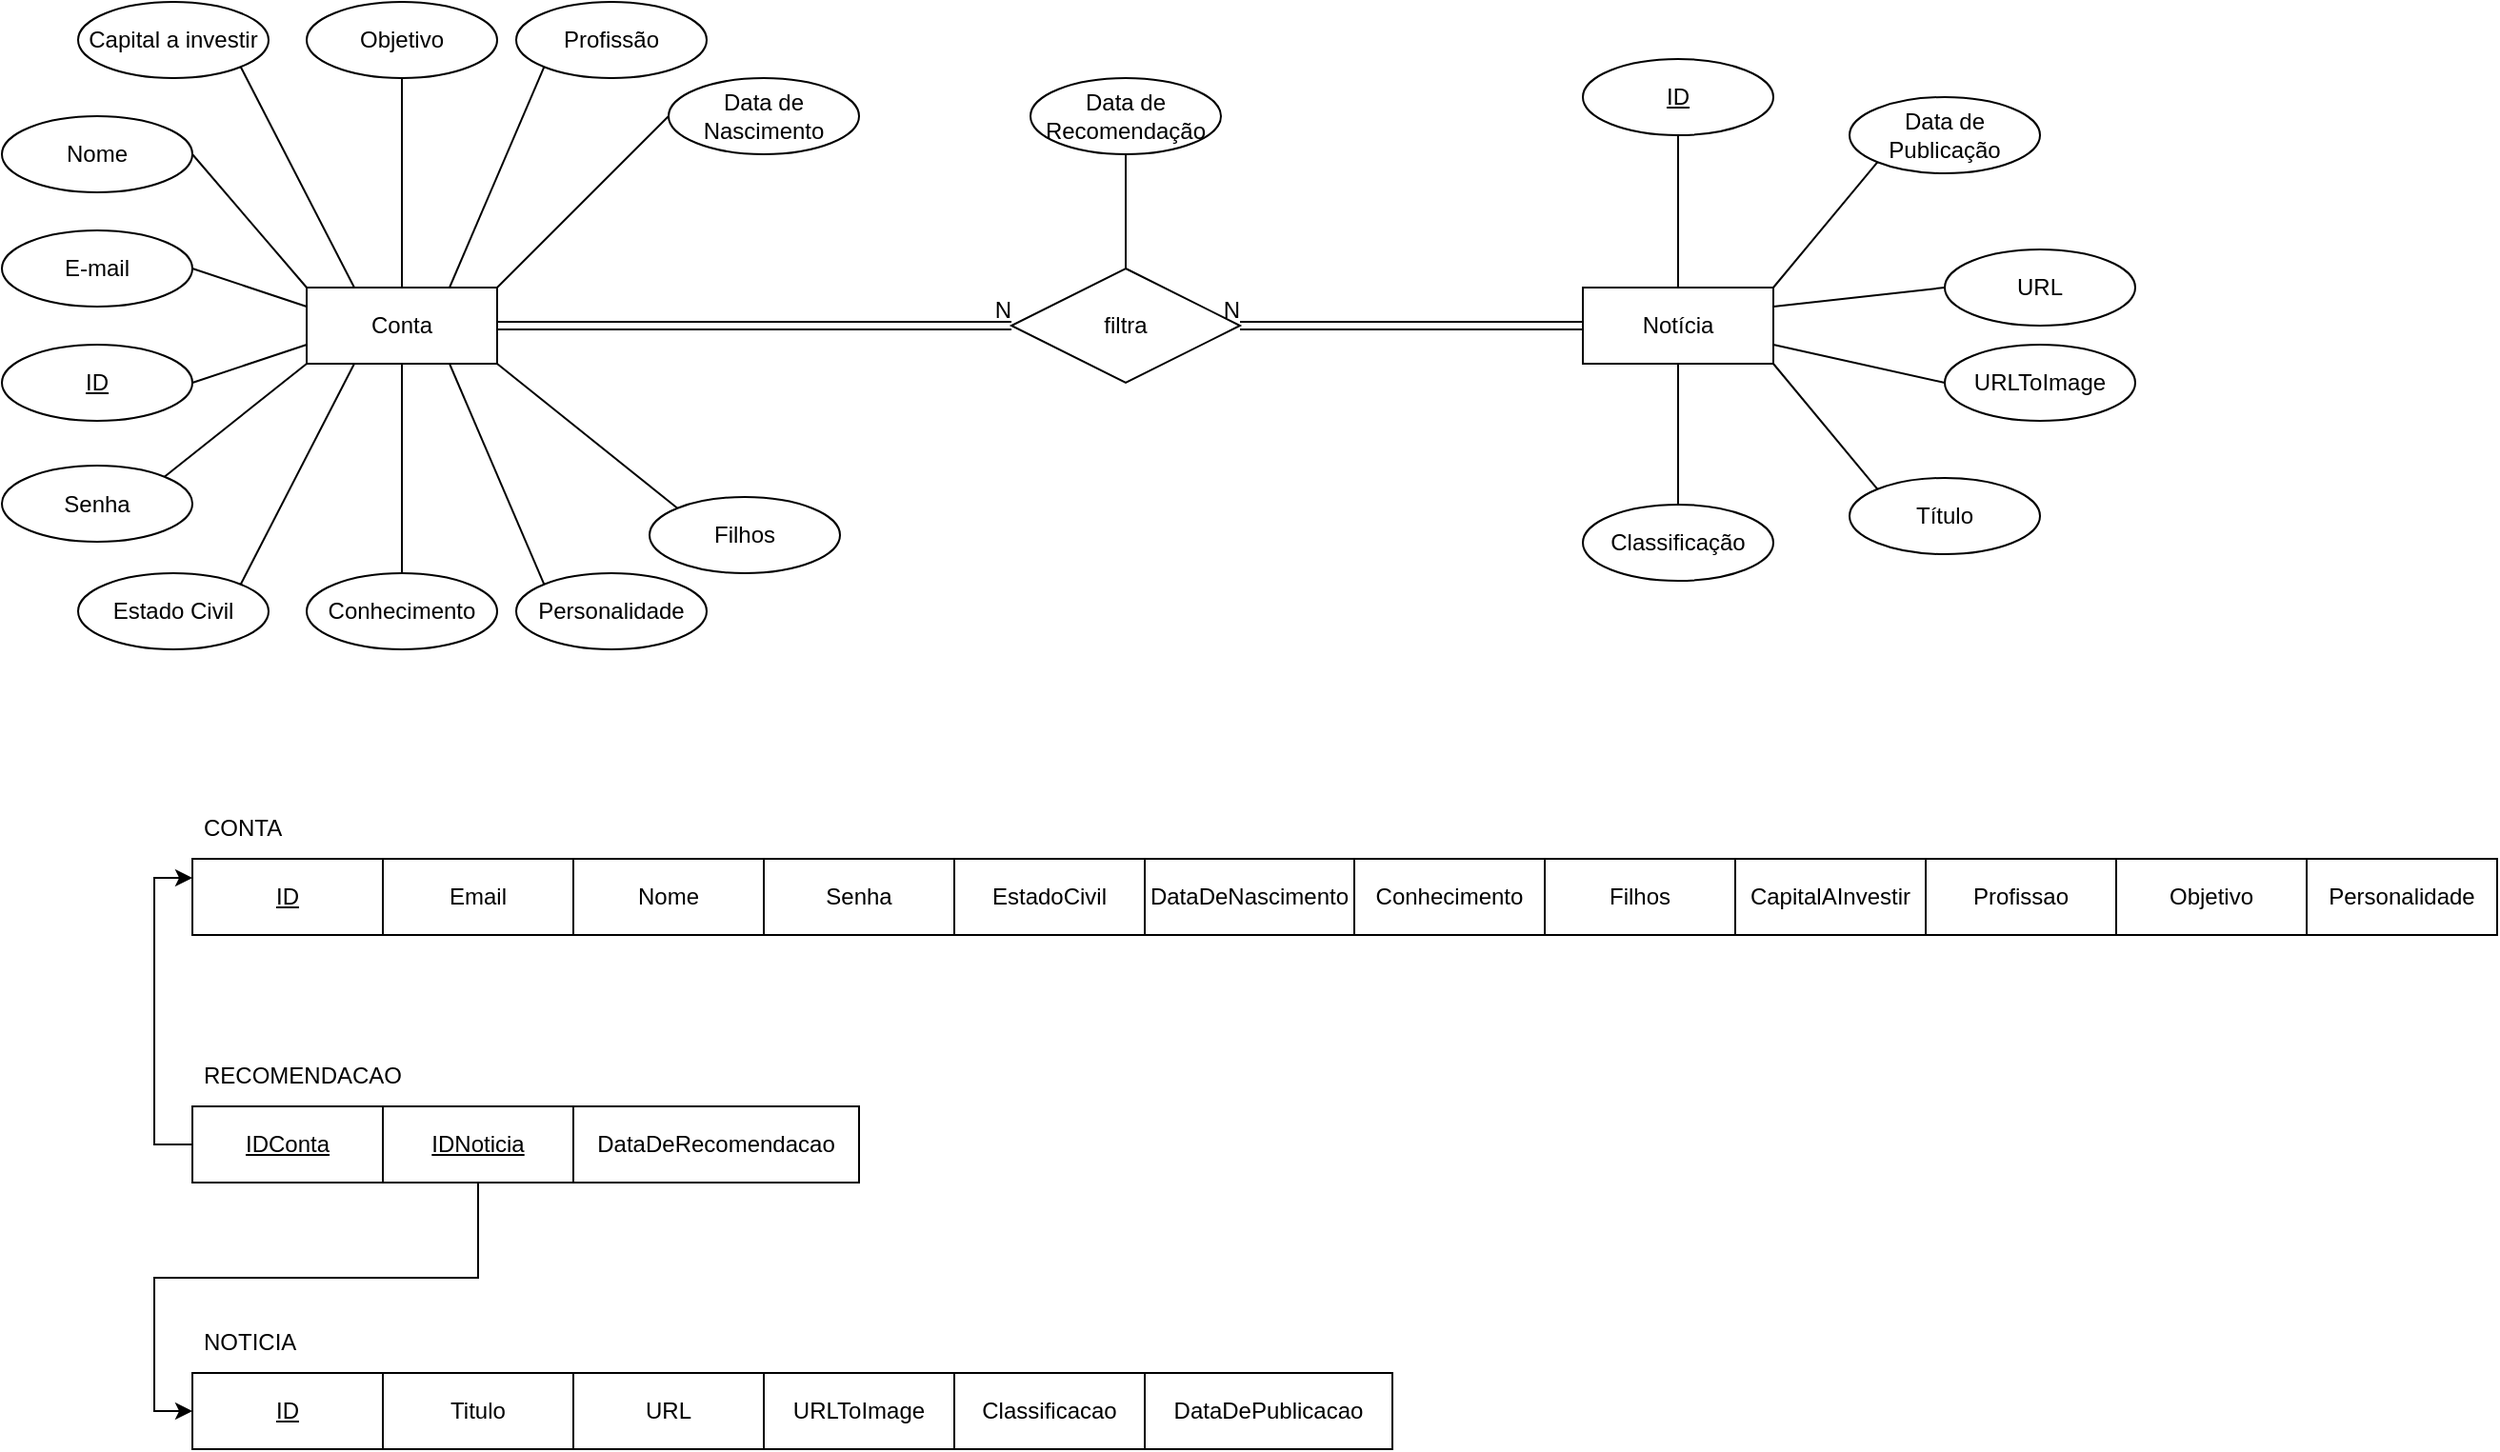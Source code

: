 <mxfile version="15.7.0" type="github">
  <diagram id="CG8pMDrgrCGK4n2Mi_GC" name="Page-1">
    <mxGraphModel dx="526" dy="385" grid="1" gridSize="10" guides="1" tooltips="1" connect="1" arrows="1" fold="1" page="1" pageScale="1" pageWidth="1169" pageHeight="827" math="0" shadow="0">
      <root>
        <mxCell id="0" />
        <mxCell id="1" parent="0" />
        <mxCell id="JoLHgIhphN0CdHrXgJjg-2" value="Capital a investir&lt;br&gt;" style="ellipse;whiteSpace=wrap;html=1;align=center;" vertex="1" parent="1">
          <mxGeometry x="60" y="150" width="100" height="40" as="geometry" />
        </mxCell>
        <mxCell id="JoLHgIhphN0CdHrXgJjg-3" value="Nome" style="ellipse;whiteSpace=wrap;html=1;align=center;" vertex="1" parent="1">
          <mxGeometry x="20" y="210" width="100" height="40" as="geometry" />
        </mxCell>
        <mxCell id="JoLHgIhphN0CdHrXgJjg-4" value="Objetivo" style="ellipse;whiteSpace=wrap;html=1;align=center;" vertex="1" parent="1">
          <mxGeometry x="180" y="150" width="100" height="40" as="geometry" />
        </mxCell>
        <mxCell id="JoLHgIhphN0CdHrXgJjg-5" value="Profissão" style="ellipse;whiteSpace=wrap;html=1;align=center;" vertex="1" parent="1">
          <mxGeometry x="290" y="150" width="100" height="40" as="geometry" />
        </mxCell>
        <mxCell id="JoLHgIhphN0CdHrXgJjg-7" value="Filhos" style="ellipse;whiteSpace=wrap;html=1;align=center;" vertex="1" parent="1">
          <mxGeometry x="360" y="410" width="100" height="40" as="geometry" />
        </mxCell>
        <mxCell id="JoLHgIhphN0CdHrXgJjg-8" value="Data de Nascimento" style="ellipse;whiteSpace=wrap;html=1;align=center;" vertex="1" parent="1">
          <mxGeometry x="370" y="190" width="100" height="40" as="geometry" />
        </mxCell>
        <mxCell id="JoLHgIhphN0CdHrXgJjg-9" value="Personalidade" style="ellipse;whiteSpace=wrap;html=1;align=center;" vertex="1" parent="1">
          <mxGeometry x="290" y="450" width="100" height="40" as="geometry" />
        </mxCell>
        <mxCell id="JoLHgIhphN0CdHrXgJjg-10" value="Conhecimento" style="ellipse;whiteSpace=wrap;html=1;align=center;" vertex="1" parent="1">
          <mxGeometry x="180" y="450" width="100" height="40" as="geometry" />
        </mxCell>
        <mxCell id="JoLHgIhphN0CdHrXgJjg-11" value="Estado Civil" style="ellipse;whiteSpace=wrap;html=1;align=center;" vertex="1" parent="1">
          <mxGeometry x="60" y="450" width="100" height="40" as="geometry" />
        </mxCell>
        <mxCell id="JoLHgIhphN0CdHrXgJjg-12" value="Senha" style="ellipse;whiteSpace=wrap;html=1;align=center;" vertex="1" parent="1">
          <mxGeometry x="20" y="393.5" width="100" height="40" as="geometry" />
        </mxCell>
        <mxCell id="JoLHgIhphN0CdHrXgJjg-13" value="Conta" style="whiteSpace=wrap;html=1;align=center;" vertex="1" parent="1">
          <mxGeometry x="180" y="300" width="100" height="40" as="geometry" />
        </mxCell>
        <mxCell id="JoLHgIhphN0CdHrXgJjg-14" value="E-mail" style="ellipse;whiteSpace=wrap;html=1;align=center;" vertex="1" parent="1">
          <mxGeometry x="20" y="270" width="100" height="40" as="geometry" />
        </mxCell>
        <mxCell id="JoLHgIhphN0CdHrXgJjg-16" value="ID" style="ellipse;whiteSpace=wrap;html=1;align=center;fontStyle=4;" vertex="1" parent="1">
          <mxGeometry x="20" y="330" width="100" height="40" as="geometry" />
        </mxCell>
        <mxCell id="JoLHgIhphN0CdHrXgJjg-17" value="" style="endArrow=none;html=1;rounded=0;entryX=1;entryY=0.5;entryDx=0;entryDy=0;exitX=0;exitY=0;exitDx=0;exitDy=0;" edge="1" parent="1" source="JoLHgIhphN0CdHrXgJjg-13" target="JoLHgIhphN0CdHrXgJjg-3">
          <mxGeometry relative="1" as="geometry">
            <mxPoint x="200" y="330" as="sourcePoint" />
            <mxPoint x="360" y="330" as="targetPoint" />
          </mxGeometry>
        </mxCell>
        <mxCell id="JoLHgIhphN0CdHrXgJjg-18" value="" style="endArrow=none;html=1;rounded=0;exitX=1;exitY=1;exitDx=0;exitDy=0;entryX=0.25;entryY=0;entryDx=0;entryDy=0;" edge="1" parent="1" source="JoLHgIhphN0CdHrXgJjg-2" target="JoLHgIhphN0CdHrXgJjg-13">
          <mxGeometry relative="1" as="geometry">
            <mxPoint x="200" y="330" as="sourcePoint" />
            <mxPoint x="360" y="330" as="targetPoint" />
          </mxGeometry>
        </mxCell>
        <mxCell id="JoLHgIhphN0CdHrXgJjg-19" value="" style="endArrow=none;html=1;rounded=0;entryX=0.5;entryY=1;entryDx=0;entryDy=0;exitX=0.5;exitY=0;exitDx=0;exitDy=0;" edge="1" parent="1" source="JoLHgIhphN0CdHrXgJjg-13" target="JoLHgIhphN0CdHrXgJjg-4">
          <mxGeometry relative="1" as="geometry">
            <mxPoint x="200" y="330" as="sourcePoint" />
            <mxPoint x="360" y="330" as="targetPoint" />
          </mxGeometry>
        </mxCell>
        <mxCell id="JoLHgIhphN0CdHrXgJjg-20" value="" style="endArrow=none;html=1;rounded=0;entryX=0;entryY=1;entryDx=0;entryDy=0;exitX=0.75;exitY=0;exitDx=0;exitDy=0;" edge="1" parent="1" source="JoLHgIhphN0CdHrXgJjg-13" target="JoLHgIhphN0CdHrXgJjg-5">
          <mxGeometry relative="1" as="geometry">
            <mxPoint x="200" y="330" as="sourcePoint" />
            <mxPoint x="360" y="330" as="targetPoint" />
          </mxGeometry>
        </mxCell>
        <mxCell id="JoLHgIhphN0CdHrXgJjg-21" value="" style="endArrow=none;html=1;rounded=0;entryX=0;entryY=0.5;entryDx=0;entryDy=0;exitX=1;exitY=0;exitDx=0;exitDy=0;" edge="1" parent="1" source="JoLHgIhphN0CdHrXgJjg-13" target="JoLHgIhphN0CdHrXgJjg-8">
          <mxGeometry relative="1" as="geometry">
            <mxPoint x="200" y="330" as="sourcePoint" />
            <mxPoint x="360" y="330" as="targetPoint" />
          </mxGeometry>
        </mxCell>
        <mxCell id="JoLHgIhphN0CdHrXgJjg-22" value="" style="endArrow=none;html=1;rounded=0;exitX=1;exitY=0.5;exitDx=0;exitDy=0;entryX=0;entryY=0.25;entryDx=0;entryDy=0;" edge="1" parent="1" source="JoLHgIhphN0CdHrXgJjg-14" target="JoLHgIhphN0CdHrXgJjg-13">
          <mxGeometry relative="1" as="geometry">
            <mxPoint x="200" y="330" as="sourcePoint" />
            <mxPoint x="360" y="330" as="targetPoint" />
          </mxGeometry>
        </mxCell>
        <mxCell id="JoLHgIhphN0CdHrXgJjg-23" value="" style="endArrow=none;html=1;rounded=0;exitX=1;exitY=0.5;exitDx=0;exitDy=0;entryX=0;entryY=0.75;entryDx=0;entryDy=0;" edge="1" parent="1" source="JoLHgIhphN0CdHrXgJjg-16" target="JoLHgIhphN0CdHrXgJjg-13">
          <mxGeometry relative="1" as="geometry">
            <mxPoint x="200" y="330" as="sourcePoint" />
            <mxPoint x="360" y="330" as="targetPoint" />
          </mxGeometry>
        </mxCell>
        <mxCell id="JoLHgIhphN0CdHrXgJjg-24" value="" style="endArrow=none;html=1;rounded=0;exitX=1;exitY=0;exitDx=0;exitDy=0;entryX=0;entryY=1;entryDx=0;entryDy=0;" edge="1" parent="1" source="JoLHgIhphN0CdHrXgJjg-12" target="JoLHgIhphN0CdHrXgJjg-13">
          <mxGeometry relative="1" as="geometry">
            <mxPoint x="200" y="330" as="sourcePoint" />
            <mxPoint x="360" y="330" as="targetPoint" />
          </mxGeometry>
        </mxCell>
        <mxCell id="JoLHgIhphN0CdHrXgJjg-25" value="" style="endArrow=none;html=1;rounded=0;exitX=1;exitY=0;exitDx=0;exitDy=0;entryX=0.25;entryY=1;entryDx=0;entryDy=0;" edge="1" parent="1" source="JoLHgIhphN0CdHrXgJjg-11" target="JoLHgIhphN0CdHrXgJjg-13">
          <mxGeometry relative="1" as="geometry">
            <mxPoint x="200" y="330" as="sourcePoint" />
            <mxPoint x="360" y="330" as="targetPoint" />
          </mxGeometry>
        </mxCell>
        <mxCell id="JoLHgIhphN0CdHrXgJjg-26" value="" style="endArrow=none;html=1;rounded=0;exitX=0.5;exitY=1;exitDx=0;exitDy=0;entryX=0.5;entryY=0;entryDx=0;entryDy=0;" edge="1" parent="1" source="JoLHgIhphN0CdHrXgJjg-13" target="JoLHgIhphN0CdHrXgJjg-10">
          <mxGeometry relative="1" as="geometry">
            <mxPoint x="200" y="330" as="sourcePoint" />
            <mxPoint x="360" y="330" as="targetPoint" />
          </mxGeometry>
        </mxCell>
        <mxCell id="JoLHgIhphN0CdHrXgJjg-27" value="" style="endArrow=none;html=1;rounded=0;exitX=0.75;exitY=1;exitDx=0;exitDy=0;entryX=0;entryY=0;entryDx=0;entryDy=0;" edge="1" parent="1" source="JoLHgIhphN0CdHrXgJjg-13" target="JoLHgIhphN0CdHrXgJjg-9">
          <mxGeometry relative="1" as="geometry">
            <mxPoint x="280" y="340" as="sourcePoint" />
            <mxPoint x="440" y="340" as="targetPoint" />
          </mxGeometry>
        </mxCell>
        <mxCell id="JoLHgIhphN0CdHrXgJjg-28" value="" style="endArrow=none;html=1;rounded=0;entryX=0;entryY=0;entryDx=0;entryDy=0;" edge="1" parent="1" target="JoLHgIhphN0CdHrXgJjg-7">
          <mxGeometry relative="1" as="geometry">
            <mxPoint x="280" y="340" as="sourcePoint" />
            <mxPoint x="440" y="340" as="targetPoint" />
          </mxGeometry>
        </mxCell>
        <mxCell id="JoLHgIhphN0CdHrXgJjg-29" value="filtra" style="shape=rhombus;perimeter=rhombusPerimeter;whiteSpace=wrap;html=1;align=center;" vertex="1" parent="1">
          <mxGeometry x="550" y="290" width="120" height="60" as="geometry" />
        </mxCell>
        <mxCell id="JoLHgIhphN0CdHrXgJjg-30" value="" style="shape=link;html=1;rounded=0;exitX=1;exitY=0.5;exitDx=0;exitDy=0;entryX=0;entryY=0.5;entryDx=0;entryDy=0;" edge="1" parent="1" source="JoLHgIhphN0CdHrXgJjg-13" target="JoLHgIhphN0CdHrXgJjg-29">
          <mxGeometry relative="1" as="geometry">
            <mxPoint x="410" y="300" as="sourcePoint" />
            <mxPoint x="570" y="300" as="targetPoint" />
          </mxGeometry>
        </mxCell>
        <mxCell id="JoLHgIhphN0CdHrXgJjg-31" value="N" style="resizable=0;html=1;align=right;verticalAlign=bottom;" connectable="0" vertex="1" parent="JoLHgIhphN0CdHrXgJjg-30">
          <mxGeometry x="1" relative="1" as="geometry" />
        </mxCell>
        <mxCell id="JoLHgIhphN0CdHrXgJjg-32" value="Data de Recomendação" style="ellipse;whiteSpace=wrap;html=1;align=center;" vertex="1" parent="1">
          <mxGeometry x="560" y="190" width="100" height="40" as="geometry" />
        </mxCell>
        <mxCell id="JoLHgIhphN0CdHrXgJjg-33" value="" style="endArrow=none;html=1;rounded=0;exitX=0.5;exitY=1;exitDx=0;exitDy=0;entryX=0.5;entryY=0;entryDx=0;entryDy=0;" edge="1" parent="1" source="JoLHgIhphN0CdHrXgJjg-32" target="JoLHgIhphN0CdHrXgJjg-29">
          <mxGeometry relative="1" as="geometry">
            <mxPoint x="690" y="310" as="sourcePoint" />
            <mxPoint x="850" y="310" as="targetPoint" />
          </mxGeometry>
        </mxCell>
        <mxCell id="JoLHgIhphN0CdHrXgJjg-34" value="Notícia" style="whiteSpace=wrap;html=1;align=center;" vertex="1" parent="1">
          <mxGeometry x="850" y="300" width="100" height="40" as="geometry" />
        </mxCell>
        <mxCell id="JoLHgIhphN0CdHrXgJjg-35" value="" style="shape=link;html=1;rounded=0;entryX=1;entryY=0.5;entryDx=0;entryDy=0;exitX=0;exitY=0.5;exitDx=0;exitDy=0;" edge="1" parent="1" source="JoLHgIhphN0CdHrXgJjg-34" target="JoLHgIhphN0CdHrXgJjg-29">
          <mxGeometry relative="1" as="geometry">
            <mxPoint x="800" y="360" as="sourcePoint" />
            <mxPoint x="800" y="300" as="targetPoint" />
          </mxGeometry>
        </mxCell>
        <mxCell id="JoLHgIhphN0CdHrXgJjg-36" value="N" style="resizable=0;html=1;align=right;verticalAlign=bottom;" connectable="0" vertex="1" parent="JoLHgIhphN0CdHrXgJjg-35">
          <mxGeometry x="1" relative="1" as="geometry" />
        </mxCell>
        <mxCell id="JoLHgIhphN0CdHrXgJjg-37" value="ID" style="ellipse;whiteSpace=wrap;html=1;align=center;fontStyle=4;" vertex="1" parent="1">
          <mxGeometry x="850" y="180" width="100" height="40" as="geometry" />
        </mxCell>
        <mxCell id="JoLHgIhphN0CdHrXgJjg-38" value="Data de Publicação" style="ellipse;whiteSpace=wrap;html=1;align=center;" vertex="1" parent="1">
          <mxGeometry x="990" y="200" width="100" height="40" as="geometry" />
        </mxCell>
        <mxCell id="JoLHgIhphN0CdHrXgJjg-39" value="URL" style="ellipse;whiteSpace=wrap;html=1;align=center;" vertex="1" parent="1">
          <mxGeometry x="1040" y="280" width="100" height="40" as="geometry" />
        </mxCell>
        <mxCell id="JoLHgIhphN0CdHrXgJjg-40" value="Título" style="ellipse;whiteSpace=wrap;html=1;align=center;" vertex="1" parent="1">
          <mxGeometry x="990" y="400" width="100" height="40" as="geometry" />
        </mxCell>
        <mxCell id="JoLHgIhphN0CdHrXgJjg-41" value="Classificação" style="ellipse;whiteSpace=wrap;html=1;align=center;" vertex="1" parent="1">
          <mxGeometry x="850" y="414" width="100" height="40" as="geometry" />
        </mxCell>
        <mxCell id="JoLHgIhphN0CdHrXgJjg-42" value="" style="endArrow=none;html=1;rounded=0;exitX=0.5;exitY=1;exitDx=0;exitDy=0;entryX=0.5;entryY=0;entryDx=0;entryDy=0;" edge="1" parent="1" source="JoLHgIhphN0CdHrXgJjg-37" target="JoLHgIhphN0CdHrXgJjg-34">
          <mxGeometry relative="1" as="geometry">
            <mxPoint x="820" y="290" as="sourcePoint" />
            <mxPoint x="980" y="290" as="targetPoint" />
          </mxGeometry>
        </mxCell>
        <mxCell id="JoLHgIhphN0CdHrXgJjg-43" value="" style="endArrow=none;html=1;rounded=0;entryX=0;entryY=1;entryDx=0;entryDy=0;exitX=1;exitY=0;exitDx=0;exitDy=0;" edge="1" parent="1" source="JoLHgIhphN0CdHrXgJjg-34" target="JoLHgIhphN0CdHrXgJjg-38">
          <mxGeometry relative="1" as="geometry">
            <mxPoint x="820" y="290" as="sourcePoint" />
            <mxPoint x="980" y="290" as="targetPoint" />
          </mxGeometry>
        </mxCell>
        <mxCell id="JoLHgIhphN0CdHrXgJjg-44" value="" style="endArrow=none;html=1;rounded=0;entryX=0;entryY=0.5;entryDx=0;entryDy=0;exitX=1;exitY=0.25;exitDx=0;exitDy=0;" edge="1" parent="1" source="JoLHgIhphN0CdHrXgJjg-34" target="JoLHgIhphN0CdHrXgJjg-39">
          <mxGeometry relative="1" as="geometry">
            <mxPoint x="820" y="290" as="sourcePoint" />
            <mxPoint x="980" y="290" as="targetPoint" />
          </mxGeometry>
        </mxCell>
        <mxCell id="JoLHgIhphN0CdHrXgJjg-45" value="" style="endArrow=none;html=1;rounded=0;entryX=0;entryY=0;entryDx=0;entryDy=0;exitX=1;exitY=1;exitDx=0;exitDy=0;" edge="1" parent="1" source="JoLHgIhphN0CdHrXgJjg-34" target="JoLHgIhphN0CdHrXgJjg-40">
          <mxGeometry relative="1" as="geometry">
            <mxPoint x="820" y="290" as="sourcePoint" />
            <mxPoint x="980" y="290" as="targetPoint" />
          </mxGeometry>
        </mxCell>
        <mxCell id="JoLHgIhphN0CdHrXgJjg-46" value="" style="endArrow=none;html=1;rounded=0;exitX=0.5;exitY=1;exitDx=0;exitDy=0;entryX=0.5;entryY=0;entryDx=0;entryDy=0;" edge="1" parent="1" source="JoLHgIhphN0CdHrXgJjg-34" target="JoLHgIhphN0CdHrXgJjg-41">
          <mxGeometry relative="1" as="geometry">
            <mxPoint x="820" y="290" as="sourcePoint" />
            <mxPoint x="980" y="290" as="targetPoint" />
          </mxGeometry>
        </mxCell>
        <mxCell id="JoLHgIhphN0CdHrXgJjg-47" value="URLToImage" style="ellipse;whiteSpace=wrap;html=1;align=center;" vertex="1" parent="1">
          <mxGeometry x="1040" y="330" width="100" height="40" as="geometry" />
        </mxCell>
        <mxCell id="JoLHgIhphN0CdHrXgJjg-48" value="" style="endArrow=none;html=1;rounded=0;exitX=1;exitY=0.75;exitDx=0;exitDy=0;entryX=0;entryY=0.5;entryDx=0;entryDy=0;" edge="1" parent="1" source="JoLHgIhphN0CdHrXgJjg-34" target="JoLHgIhphN0CdHrXgJjg-47">
          <mxGeometry relative="1" as="geometry">
            <mxPoint x="1060" y="330" as="sourcePoint" />
            <mxPoint x="1220" y="330" as="targetPoint" />
          </mxGeometry>
        </mxCell>
        <mxCell id="JoLHgIhphN0CdHrXgJjg-50" value="&lt;u&gt;ID&lt;/u&gt;" style="whiteSpace=wrap;html=1;align=center;" vertex="1" parent="1">
          <mxGeometry x="120" y="600" width="100" height="40" as="geometry" />
        </mxCell>
        <mxCell id="JoLHgIhphN0CdHrXgJjg-51" value="Email" style="whiteSpace=wrap;html=1;align=center;" vertex="1" parent="1">
          <mxGeometry x="220" y="600" width="100" height="40" as="geometry" />
        </mxCell>
        <mxCell id="JoLHgIhphN0CdHrXgJjg-52" value="Nome" style="whiteSpace=wrap;html=1;align=center;" vertex="1" parent="1">
          <mxGeometry x="320" y="600" width="100" height="40" as="geometry" />
        </mxCell>
        <mxCell id="JoLHgIhphN0CdHrXgJjg-53" value="Senha" style="whiteSpace=wrap;html=1;align=center;" vertex="1" parent="1">
          <mxGeometry x="420" y="600" width="100" height="40" as="geometry" />
        </mxCell>
        <mxCell id="JoLHgIhphN0CdHrXgJjg-54" value="EstadoCivil" style="whiteSpace=wrap;html=1;align=center;" vertex="1" parent="1">
          <mxGeometry x="520" y="600" width="100" height="40" as="geometry" />
        </mxCell>
        <mxCell id="JoLHgIhphN0CdHrXgJjg-55" value="DataDeNascimento" style="whiteSpace=wrap;html=1;align=center;" vertex="1" parent="1">
          <mxGeometry x="620" y="600" width="110" height="40" as="geometry" />
        </mxCell>
        <mxCell id="JoLHgIhphN0CdHrXgJjg-56" value="Conhecimento" style="whiteSpace=wrap;html=1;align=center;" vertex="1" parent="1">
          <mxGeometry x="730" y="600" width="100" height="40" as="geometry" />
        </mxCell>
        <mxCell id="JoLHgIhphN0CdHrXgJjg-57" value="Filhos" style="whiteSpace=wrap;html=1;align=center;" vertex="1" parent="1">
          <mxGeometry x="830" y="600" width="100" height="40" as="geometry" />
        </mxCell>
        <mxCell id="JoLHgIhphN0CdHrXgJjg-58" value="CapitalAInvestir" style="whiteSpace=wrap;html=1;align=center;" vertex="1" parent="1">
          <mxGeometry x="930" y="600" width="100" height="40" as="geometry" />
        </mxCell>
        <mxCell id="JoLHgIhphN0CdHrXgJjg-59" value="Profissao" style="whiteSpace=wrap;html=1;align=center;" vertex="1" parent="1">
          <mxGeometry x="1030" y="600" width="100" height="40" as="geometry" />
        </mxCell>
        <mxCell id="JoLHgIhphN0CdHrXgJjg-60" value="Objetivo" style="whiteSpace=wrap;html=1;align=center;" vertex="1" parent="1">
          <mxGeometry x="1130" y="600" width="100" height="40" as="geometry" />
        </mxCell>
        <mxCell id="JoLHgIhphN0CdHrXgJjg-61" value="Personalidade" style="whiteSpace=wrap;html=1;align=center;" vertex="1" parent="1">
          <mxGeometry x="1230" y="600" width="100" height="40" as="geometry" />
        </mxCell>
        <mxCell id="JoLHgIhphN0CdHrXgJjg-62" value="CONTA" style="text;strokeColor=none;fillColor=none;spacingLeft=4;spacingRight=4;overflow=hidden;rotatable=0;points=[[0,0.5],[1,0.5]];portConstraint=eastwest;fontSize=12;" vertex="1" parent="1">
          <mxGeometry x="120" y="570" width="60" height="30" as="geometry" />
        </mxCell>
        <mxCell id="JoLHgIhphN0CdHrXgJjg-63" value="RECOMENDACAO&#xa;" style="text;strokeColor=none;fillColor=none;spacingLeft=4;spacingRight=4;overflow=hidden;rotatable=0;points=[[0,0.5],[1,0.5]];portConstraint=eastwest;fontSize=12;" vertex="1" parent="1">
          <mxGeometry x="120" y="700" width="130" height="30" as="geometry" />
        </mxCell>
        <mxCell id="JoLHgIhphN0CdHrXgJjg-75" style="edgeStyle=orthogonalEdgeStyle;rounded=0;orthogonalLoop=1;jettySize=auto;html=1;entryX=0;entryY=0.25;entryDx=0;entryDy=0;" edge="1" parent="1" source="JoLHgIhphN0CdHrXgJjg-64" target="JoLHgIhphN0CdHrXgJjg-50">
          <mxGeometry relative="1" as="geometry">
            <Array as="points">
              <mxPoint x="100" y="750" />
              <mxPoint x="100" y="610" />
            </Array>
          </mxGeometry>
        </mxCell>
        <mxCell id="JoLHgIhphN0CdHrXgJjg-64" value="&lt;u&gt;IDConta&lt;/u&gt;" style="whiteSpace=wrap;html=1;align=center;" vertex="1" parent="1">
          <mxGeometry x="120" y="730" width="100" height="40" as="geometry" />
        </mxCell>
        <mxCell id="JoLHgIhphN0CdHrXgJjg-76" style="edgeStyle=orthogonalEdgeStyle;rounded=0;orthogonalLoop=1;jettySize=auto;html=1;entryX=0;entryY=0.5;entryDx=0;entryDy=0;" edge="1" parent="1" source="JoLHgIhphN0CdHrXgJjg-65" target="JoLHgIhphN0CdHrXgJjg-67">
          <mxGeometry relative="1" as="geometry" />
        </mxCell>
        <mxCell id="JoLHgIhphN0CdHrXgJjg-65" value="&lt;u&gt;IDNoticia&lt;/u&gt;" style="whiteSpace=wrap;html=1;align=center;" vertex="1" parent="1">
          <mxGeometry x="220" y="730" width="100" height="40" as="geometry" />
        </mxCell>
        <mxCell id="JoLHgIhphN0CdHrXgJjg-66" value="DataDeRecomendacao" style="whiteSpace=wrap;html=1;align=center;" vertex="1" parent="1">
          <mxGeometry x="320" y="730" width="150" height="40" as="geometry" />
        </mxCell>
        <mxCell id="JoLHgIhphN0CdHrXgJjg-67" value="&lt;u&gt;ID&lt;/u&gt;" style="whiteSpace=wrap;html=1;align=center;" vertex="1" parent="1">
          <mxGeometry x="120" y="870" width="100" height="40" as="geometry" />
        </mxCell>
        <mxCell id="JoLHgIhphN0CdHrXgJjg-68" value="NOTICIA" style="text;strokeColor=none;fillColor=none;spacingLeft=4;spacingRight=4;overflow=hidden;rotatable=0;points=[[0,0.5],[1,0.5]];portConstraint=eastwest;fontSize=12;" vertex="1" parent="1">
          <mxGeometry x="120" y="840" width="130" height="30" as="geometry" />
        </mxCell>
        <mxCell id="JoLHgIhphN0CdHrXgJjg-69" value="Titulo" style="whiteSpace=wrap;html=1;align=center;" vertex="1" parent="1">
          <mxGeometry x="220" y="870" width="100" height="40" as="geometry" />
        </mxCell>
        <mxCell id="JoLHgIhphN0CdHrXgJjg-70" value="URL" style="whiteSpace=wrap;html=1;align=center;" vertex="1" parent="1">
          <mxGeometry x="320" y="870" width="100" height="40" as="geometry" />
        </mxCell>
        <mxCell id="JoLHgIhphN0CdHrXgJjg-71" value="URLToImage" style="whiteSpace=wrap;html=1;align=center;" vertex="1" parent="1">
          <mxGeometry x="420" y="870" width="100" height="40" as="geometry" />
        </mxCell>
        <mxCell id="JoLHgIhphN0CdHrXgJjg-72" value="Classificacao" style="whiteSpace=wrap;html=1;align=center;" vertex="1" parent="1">
          <mxGeometry x="520" y="870" width="100" height="40" as="geometry" />
        </mxCell>
        <mxCell id="JoLHgIhphN0CdHrXgJjg-73" value="DataDePublicacao" style="whiteSpace=wrap;html=1;align=center;" vertex="1" parent="1">
          <mxGeometry x="620" y="870" width="130" height="40" as="geometry" />
        </mxCell>
      </root>
    </mxGraphModel>
  </diagram>
</mxfile>
